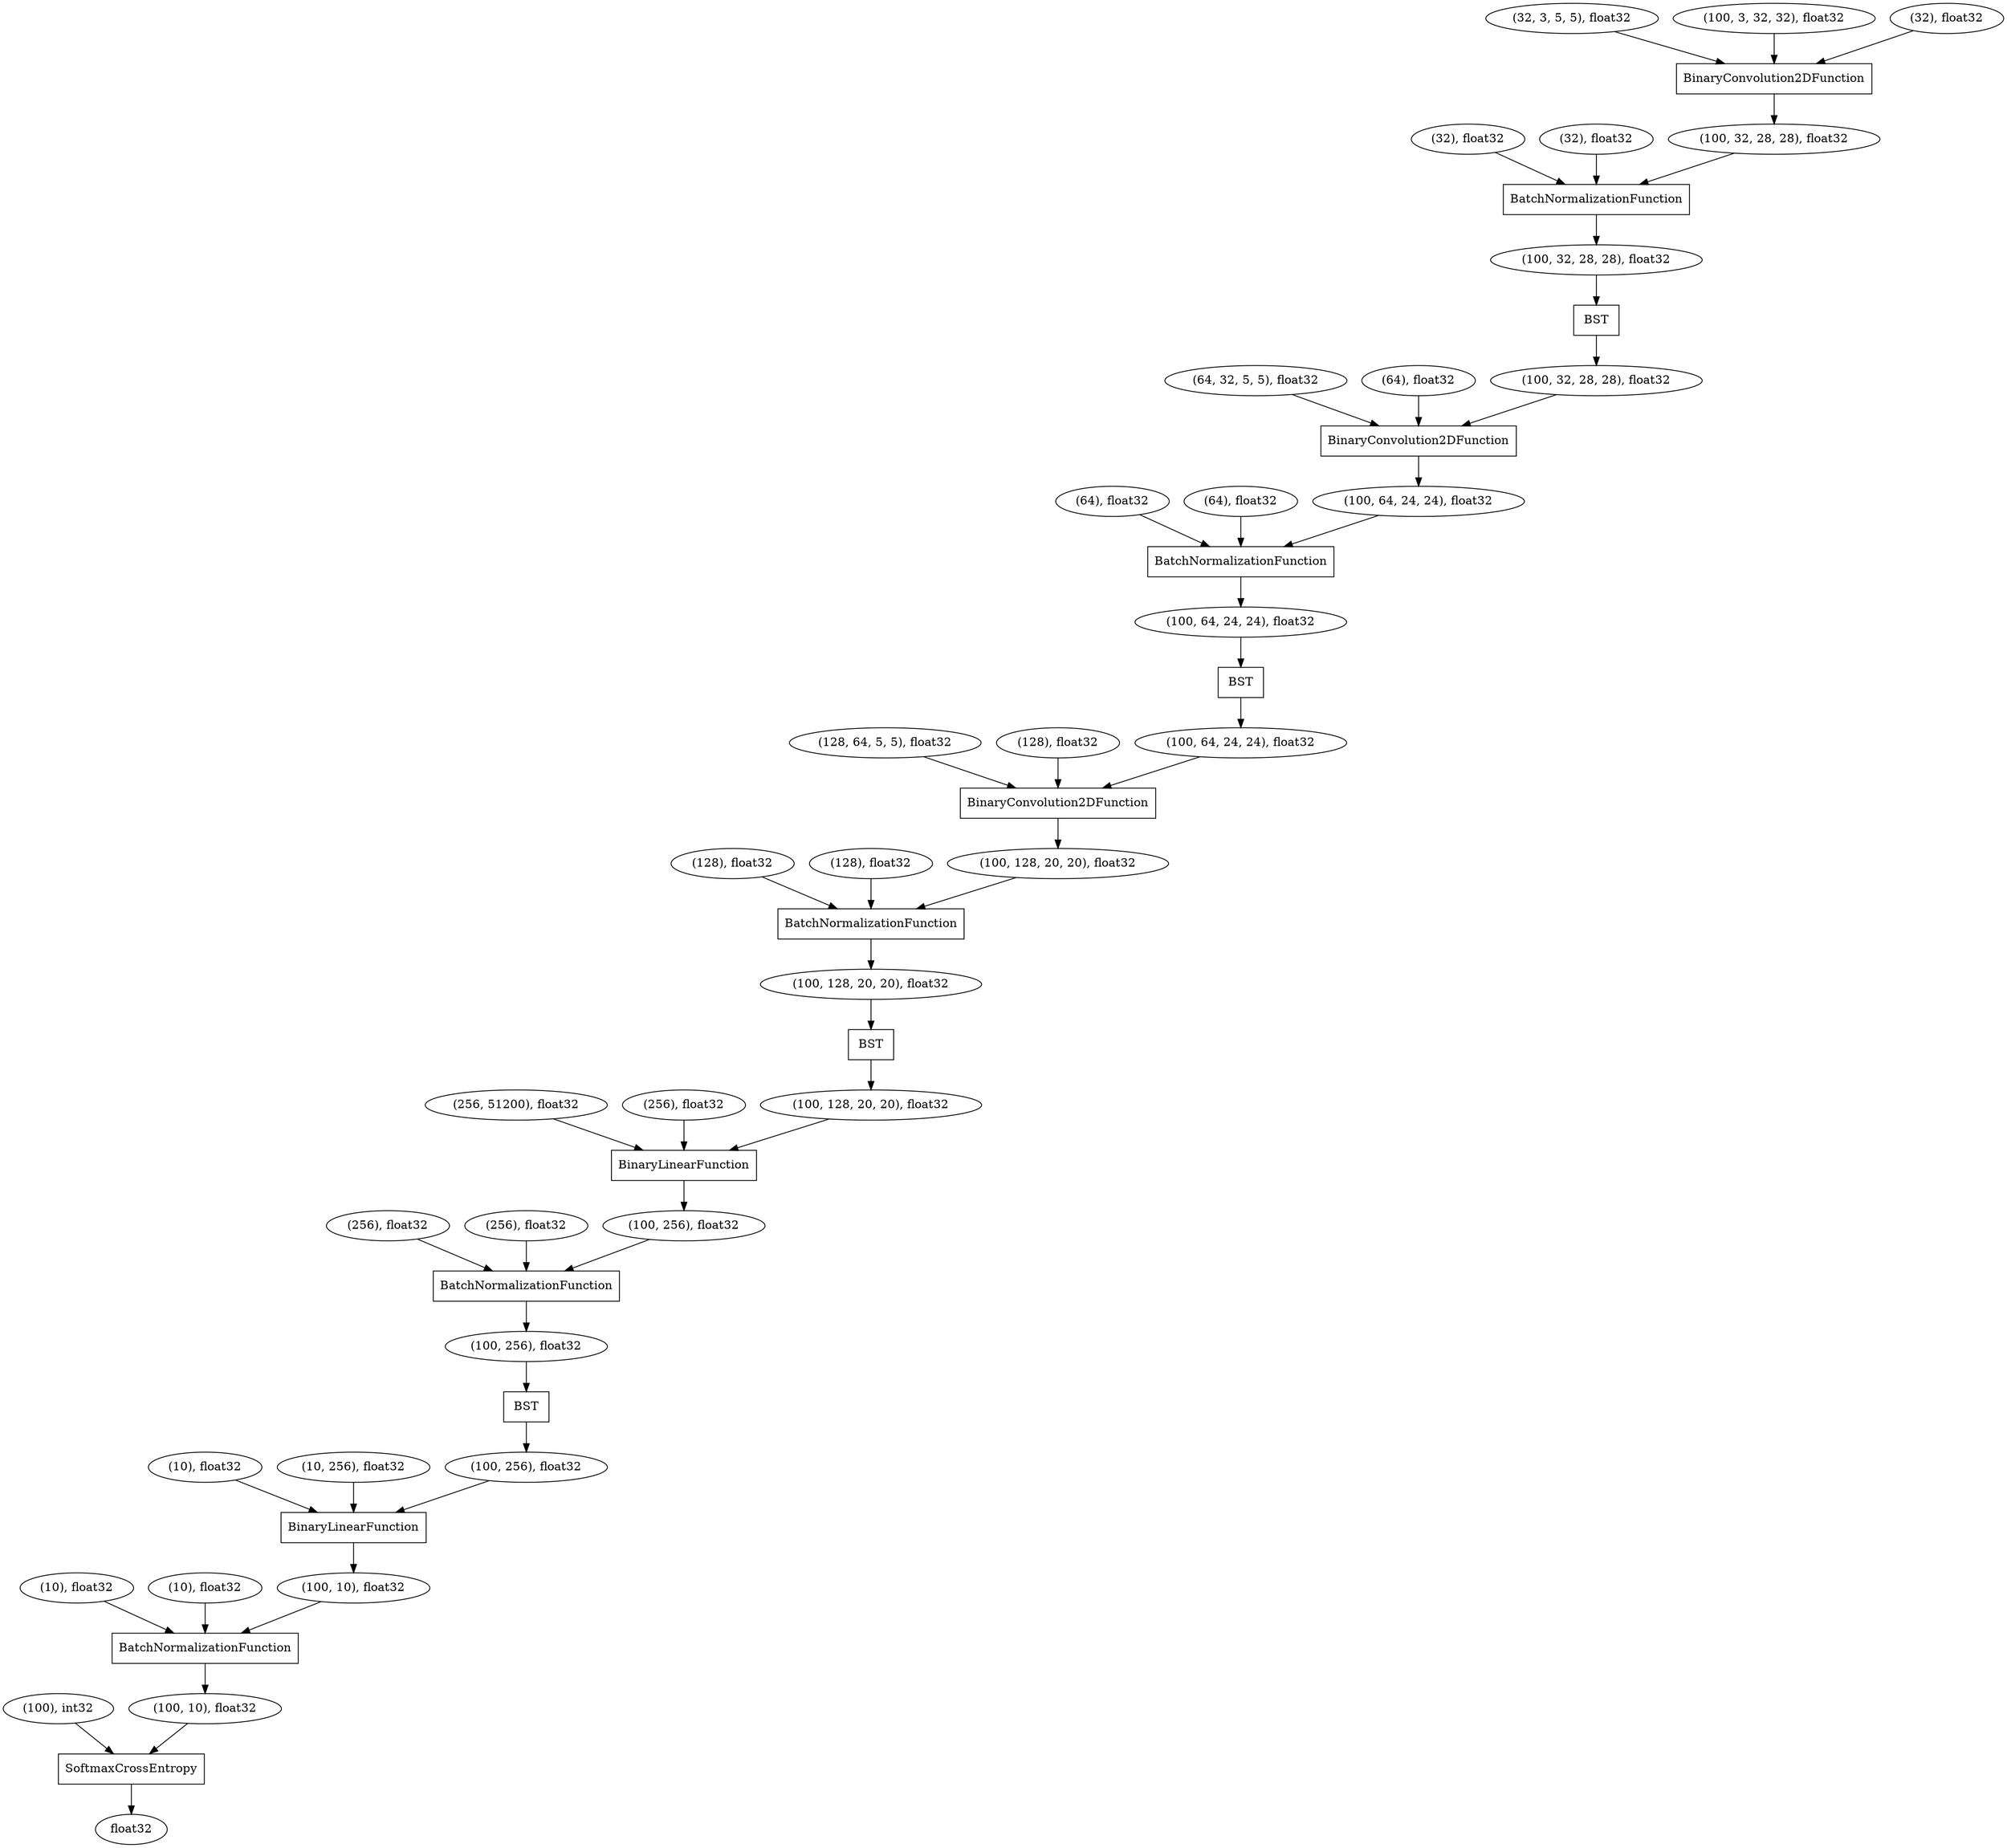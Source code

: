 digraph graphname{4350990480 [shape="oval",label="(100, 32, 28, 28), float32"];4350990416 [shape="box",label="BatchNormalizationFunction"];4350991376 [shape="box",label="BinaryLinearFunction"];4351008912 [shape="oval",label="float32"];4350988496 [shape="oval",label="(64, 32, 5, 5), float32"];4350988560 [shape="oval",label="(64), float32"];4350979920 [shape="oval",label="(32, 3, 5, 5), float32"];4350989712 [shape="oval",label="(10), float32"];4350988688 [shape="oval",label="(64), float32"];4350988752 [shape="oval",label="(64), float32"];4350988368 [shape="oval",label="(32), float32"];4350990864 [shape="oval",label="(100, 64, 24, 24), float32"];4350990928 [shape="box",label="BatchNormalizationFunction"];4350991120 [shape="box",label="BinaryConvolution2DFunction"];4350990992 [shape="oval",label="(100, 64, 24, 24), float32"];4350979728 [shape="oval",label="(32), float32"];4350991056 [shape="oval",label="(100, 64, 24, 24), float32"];4350990800 [shape="box",label="BinaryConvolution2DFunction"];4350989072 [shape="oval",label="(128), float32"];4350989136 [shape="oval",label="(128), float32"];4350991504 [shape="box",label="BST"];4350991248 [shape="oval",label="(100, 128, 20, 20), float32"];4350989264 [shape="oval",label="(256, 51200), float32"];4350990160 [shape="oval",label="(100, 3, 32, 32), float32"];4350989328 [shape="oval",label="(256), float32"];4350991440 [shape="oval",label="(100, 128, 20, 20), float32"];4350991888 [shape="oval",label="(100, 256), float32"];4350989456 [shape="oval",label="(256), float32"];4350989520 [shape="oval",label="(256), float32"];4350991568 [shape="oval",label="(100, 128, 20, 20), float32"];4350991696 [shape="oval",label="(100, 256), float32"];4350979984 [shape="oval",label="(32), float32"];4350991760 [shape="box",label="BatchNormalizationFunction"];4350991824 [shape="box",label="BinaryLinearFunction"];4350991952 [shape="box",label="BST"];4350990736 [shape="oval",label="(100, 32, 28, 28), float32"];4350989840 [shape="oval",label="(10), float32"];4350979280 [shape="box",label="BatchNormalizationFunction"];4350989904 [shape="oval",label="(10), float32"];4350990608 [shape="oval",label="(100, 32, 28, 28), float32"];4350992016 [shape="oval",label="(100, 256), float32"];4350992080 [shape="box",label="SoftmaxCrossEntropy"];4350991312 [shape="box",label="BatchNormalizationFunction"];4350992144 [shape="oval",label="(100, 10), float32"];4350988880 [shape="oval",label="(128, 64, 5, 5), float32"];4350992208 [shape="box",label="BST"];4350990288 [shape="box",label="BinaryConvolution2DFunction"];4350988944 [shape="oval",label="(128), float32"];4350990544 [shape="box",label="BST"];4350990224 [shape="oval",label="(100), int32"];4350992336 [shape="oval",label="(100, 10), float32"];4350989648 [shape="oval",label="(10, 256), float32"];4350979984 -> 4350990288;4350991376 -> 4350991696;4350991440 -> 4350991952;4350991888 -> 4350992208;4350988880 -> 4350991120;4350988496 -> 4350990800;4350990416 -> 4350991056;4350992208 -> 4350992016;4350989520 -> 4350991312;4350991056 -> 4350991504;4350992144 -> 4350992080;4350990864 -> 4350990416;4350979920 -> 4350990288;4350979280 -> 4350990608;4350991760 -> 4350992144;4350990480 -> 4350979280;4350990800 -> 4350990864;4350991312 -> 4350991888;4350990544 -> 4350990736;4350990160 -> 4350990288;4350991952 -> 4350991568;4350990608 -> 4350990544;4350990224 -> 4350992080;4350989136 -> 4350990928;4350990736 -> 4350990800;4350988688 -> 4350990416;4350989328 -> 4350991376;4350990992 -> 4350991120;4350989712 -> 4350991824;4350990928 -> 4350991440;4350991824 -> 4350992336;4350991248 -> 4350990928;4350991696 -> 4350991312;4350991504 -> 4350990992;4350989904 -> 4350991760;4350992016 -> 4350991824;4350992080 -> 4351008912;4350988560 -> 4350990800;4350991568 -> 4350991376;4350979728 -> 4350979280;4350989264 -> 4350991376;4350989072 -> 4350990928;4350988944 -> 4350991120;4350989648 -> 4350991824;4350989456 -> 4350991312;4350988368 -> 4350979280;4350989840 -> 4350991760;4350990288 -> 4350990480;4350992336 -> 4350991760;4350988752 -> 4350990416;4350991120 -> 4350991248;}